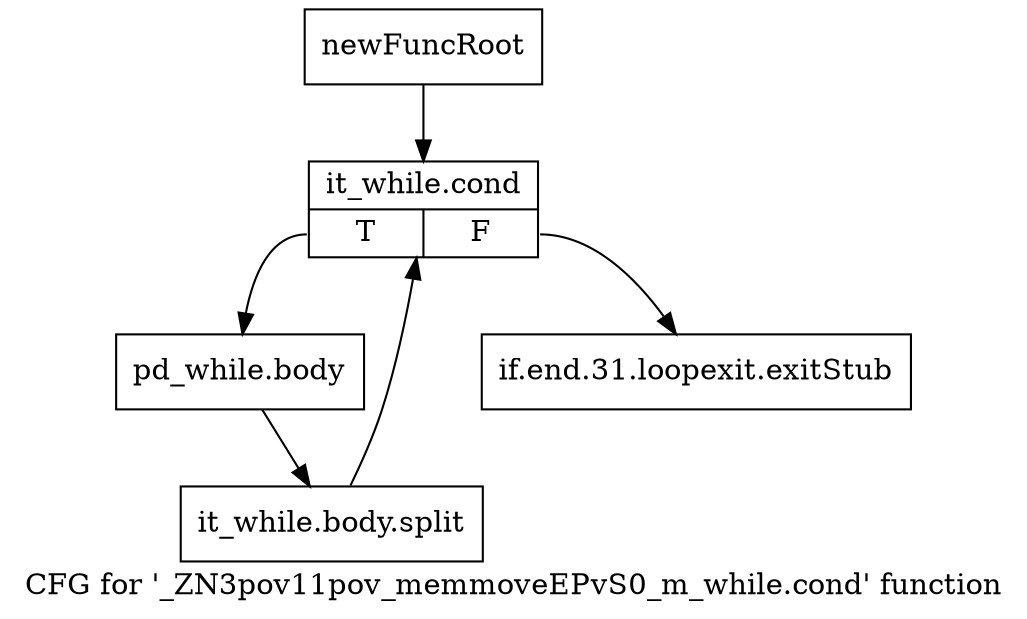digraph "CFG for '_ZN3pov11pov_memmoveEPvS0_m_while.cond' function" {
	label="CFG for '_ZN3pov11pov_memmoveEPvS0_m_while.cond' function";

	Node0x2a60b40 [shape=record,label="{newFuncRoot}"];
	Node0x2a60b40 -> Node0x2a60be0;
	Node0x2a60b90 [shape=record,label="{if.end.31.loopexit.exitStub}"];
	Node0x2a60be0 [shape=record,label="{it_while.cond|{<s0>T|<s1>F}}"];
	Node0x2a60be0:s0 -> Node0x2a60c30;
	Node0x2a60be0:s1 -> Node0x2a60b90;
	Node0x2a60c30 [shape=record,label="{pd_while.body}"];
	Node0x2a60c30 -> Node0x363acf0;
	Node0x363acf0 [shape=record,label="{it_while.body.split}"];
	Node0x363acf0 -> Node0x2a60be0;
}
